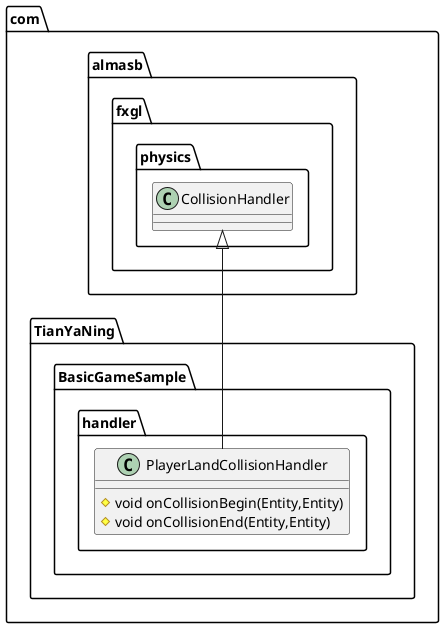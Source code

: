 @startuml
class com.TianYaNing.BasicGameSample.handler.PlayerLandCollisionHandler {
# void onCollisionBegin(Entity,Entity)
# void onCollisionEnd(Entity,Entity)
}


com.almasb.fxgl.physics.CollisionHandler <|-- com.TianYaNing.BasicGameSample.handler.PlayerLandCollisionHandler
@enduml